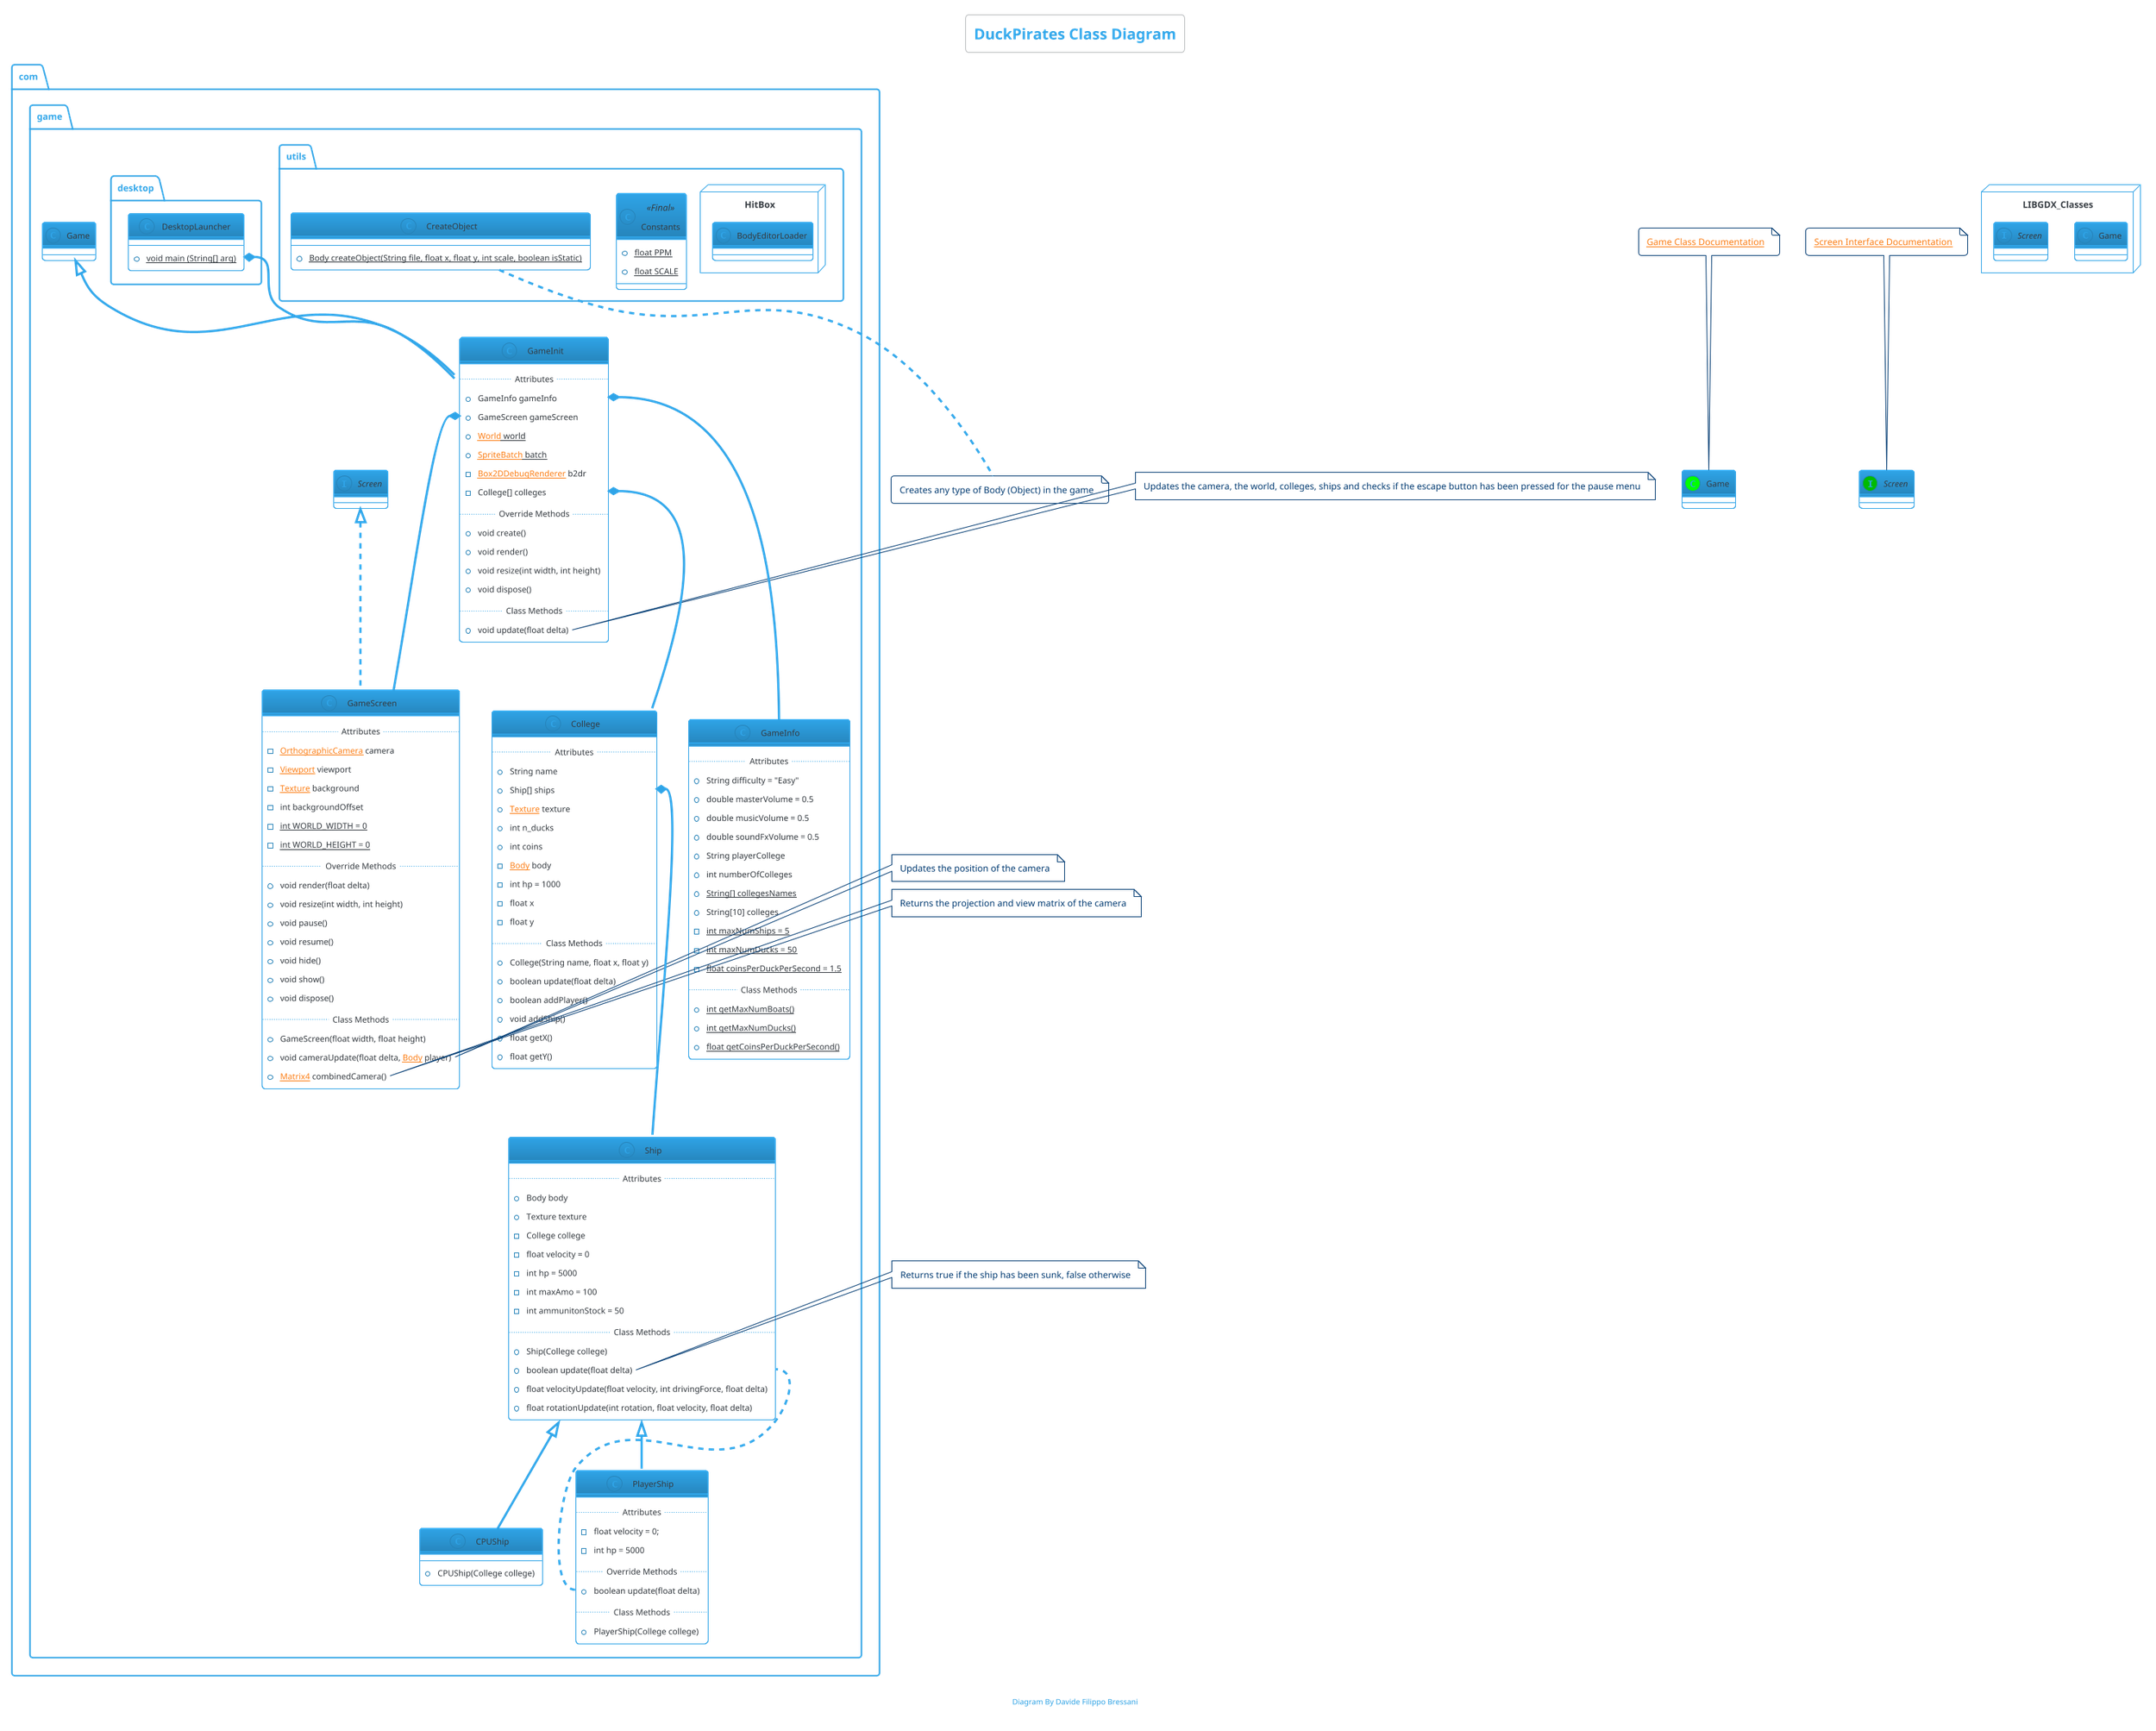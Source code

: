 @startuml DuckPirates
!theme cerulean-outline
title DuckPirates Class Diagram

' Imported Classes /'

package LIBGDX_Classes <<Node>>{
class Game
Interface Screen
}
class Game <<(C,#00FF00)>>
Interface Screen <<(I,#00BB00)>>


' Classes \'

package com.game.desktop{
class DesktopLauncher{
+ {static} void main (String[] arg)
}
}

package com.game{
class GameInit extends Game{
    ..Attributes..
    + GameInfo gameInfo
    + GameScreen gameScreen
    + {static} [[https://libgdx.badlogicgames.com/ci/nightlies/docs/api/com/badlogic/gdx/physics/box2d/World.html World]] world
    + {static} [[https://libgdx.badlogicgames.com/ci/nightlies/docs/api/com/badlogic/gdx/graphics/g2d/SpriteBatch.html SpriteBatch]] batch 
    - [[https://libgdx.badlogicgames.com/ci/nightlies/docs/api/com/badlogic/gdx/physics/box2d/Box2DDebugRenderer.html Box2DDebugRenderer]] b2dr 
    - College[] colleges
    ..Override Methods..
    + void create()
    + void render()
    + void resize(int width, int height)
    + void dispose()
    ..Class Methods..
    + void update(float delta)
}

class College{
    ..Attributes..
    + String name
    + Ship[] ships
    + [[https://libgdx.badlogicgames.com/ci/nightlies/docs/api/com/badlogic/gdx/graphics/Texture.html Texture]] texture
    + int n_ducks
    + int coins
    - [[https://libgdx.badlogicgames.com/ci/nightlies/docs/api/com/badlogic/gdx/physics/box2d/Body.html Body]] body
    - int hp = 1000
    - float x
    - float y
    ..Class Methods..
    + College(String name, float x, float y)
    + boolean update(float delta)
    + boolean addPlayer()
    + void addShip()
    + float getX()
    + float getY()
}

class Ship{
..Attributes..
+ Body body
+ Texture texture
- College college
- float velocity = 0
- int hp = 5000
- int maxAmo = 100
- int ammunitonStock = 50
..Class Methods..
+ Ship(College college)
+ boolean update(float delta)
+ float velocityUpdate(float velocity, int drivingForce, float delta)
+ float rotationUpdate(int rotation, float velocity, float delta)
}

class CPUShip extends Ship{
+ CPUShip(College college)
}

class PlayerShip extends Ship{
..Attributes..
- float velocity = 0;
- int hp = 5000
..Override Methods..
+ boolean update(float delta)
..Class Methods..
+ PlayerShip(College college)
}

Class GameInfo{
..Attributes..
+ String difficulty = "Easy"
+ double masterVolume = 0.5
+ double musicVolume = 0.5
+ double soundFxVolume = 0.5
+ String playerCollege
+ int numberOfColleges
+ {static} String[] collegesNames
+ String[10] colleges
- {static} int maxNumShips = 5
- {static} int maxNumDucks = 50
- {static} float coinsPerDuckPerSecond = 1.5
..Class Methods..
+ {static} int getMaxNumBoats()
+ {static} int getMaxNumDucks()
+ {static} float getCoinsPerDuckPerSecond()
}

Class GameScreen implements Screen{
..Attributes..
- [[https://libgdx.badlogicgames.com/ci/nightlies/docs/api/com/badlogic/gdx/graphics/OrthographicCamera.html OrthographicCamera]] camera
- [[https://libgdx.badlogicgames.com/ci/nightlies/docs/api/com/badlogic/gdx/utils/viewport/Viewport.html Viewport]] viewport
- [[https://libgdx.badlogicgames.com/ci/nightlies/docs/api/com/badlogic/gdx/graphics/Texture.html Texture]] background
- int backgroundOffset
- {static} int WORLD_WIDTH = 0
- {static} int WORLD_HEIGHT = 0
..Override Methods..
+ void render(float delta)
+ void resize(int width, int height)
+ void pause()
+ void resume()
+ void hide()
+ void show()
+ void dispose()
..Class Methods..
+ GameScreen(float width, float height)
+ void cameraUpdate(float delta, [[https://libgdx.badlogicgames.com/ci/nightlies/docs/api/com/badlogic/gdx/physics/box2d/Body.html Body]] player)
+ [[https://libgdx.badlogicgames.com/ci/nightlies/docs/api/com/badlogic/gdx/math/Matrix4.html Matrix4]] combinedCamera()
}
}
package com.game.utils{
class Constants <<Final>>{
+ {static} float PPM
+ {static} float SCALE
}
package HitBox <<Node>>{
class BodyEditorLoader{
}
}
class CreateObject{
+ {static} Body createObject(String file, float x, float y, int scale, boolean isStatic)
}
}


' Class and attributes links /'

DesktopLauncher::main *-- GameInit
GameInit::GameScreen *-- GameScreen
GameInit::GameInfo *-- GameInfo
GameInit::College *-- College
College::Ship *-- Ship
PlayerShip::update .. Ship::update

' Notes /'
note top of Game
 [[https://libgdx.badlogicgames.com/ci/nightlies/docs/api/com/badlogic/gdx/Game.html Game Class Documentation]]
end note

note top of Screen
 [[https://libgdx.badlogicgames.com/ci/nightlies/docs/api/com/badlogic/gdx/Screen.html Screen Interface Documentation]]
end note

note right of GameInit::update
 Updates the camera, the world, colleges, ships and checks if the escape button has been pressed for the pause menu
end note

note right of GameScreen::cameraUpdate
 Updates the position of the camera
end note

note right of GameScreen::combinedCamera
 Returns the projection and view matrix of the camera
end note

note bottom of CreateObject
 Creates any type of Body (Object) in the game
end note

note right of Ship::update
 Returns true if the ship has been sunk, false otherwise
end note

footer Diagram By Davide Filippo Bressani
@enduml